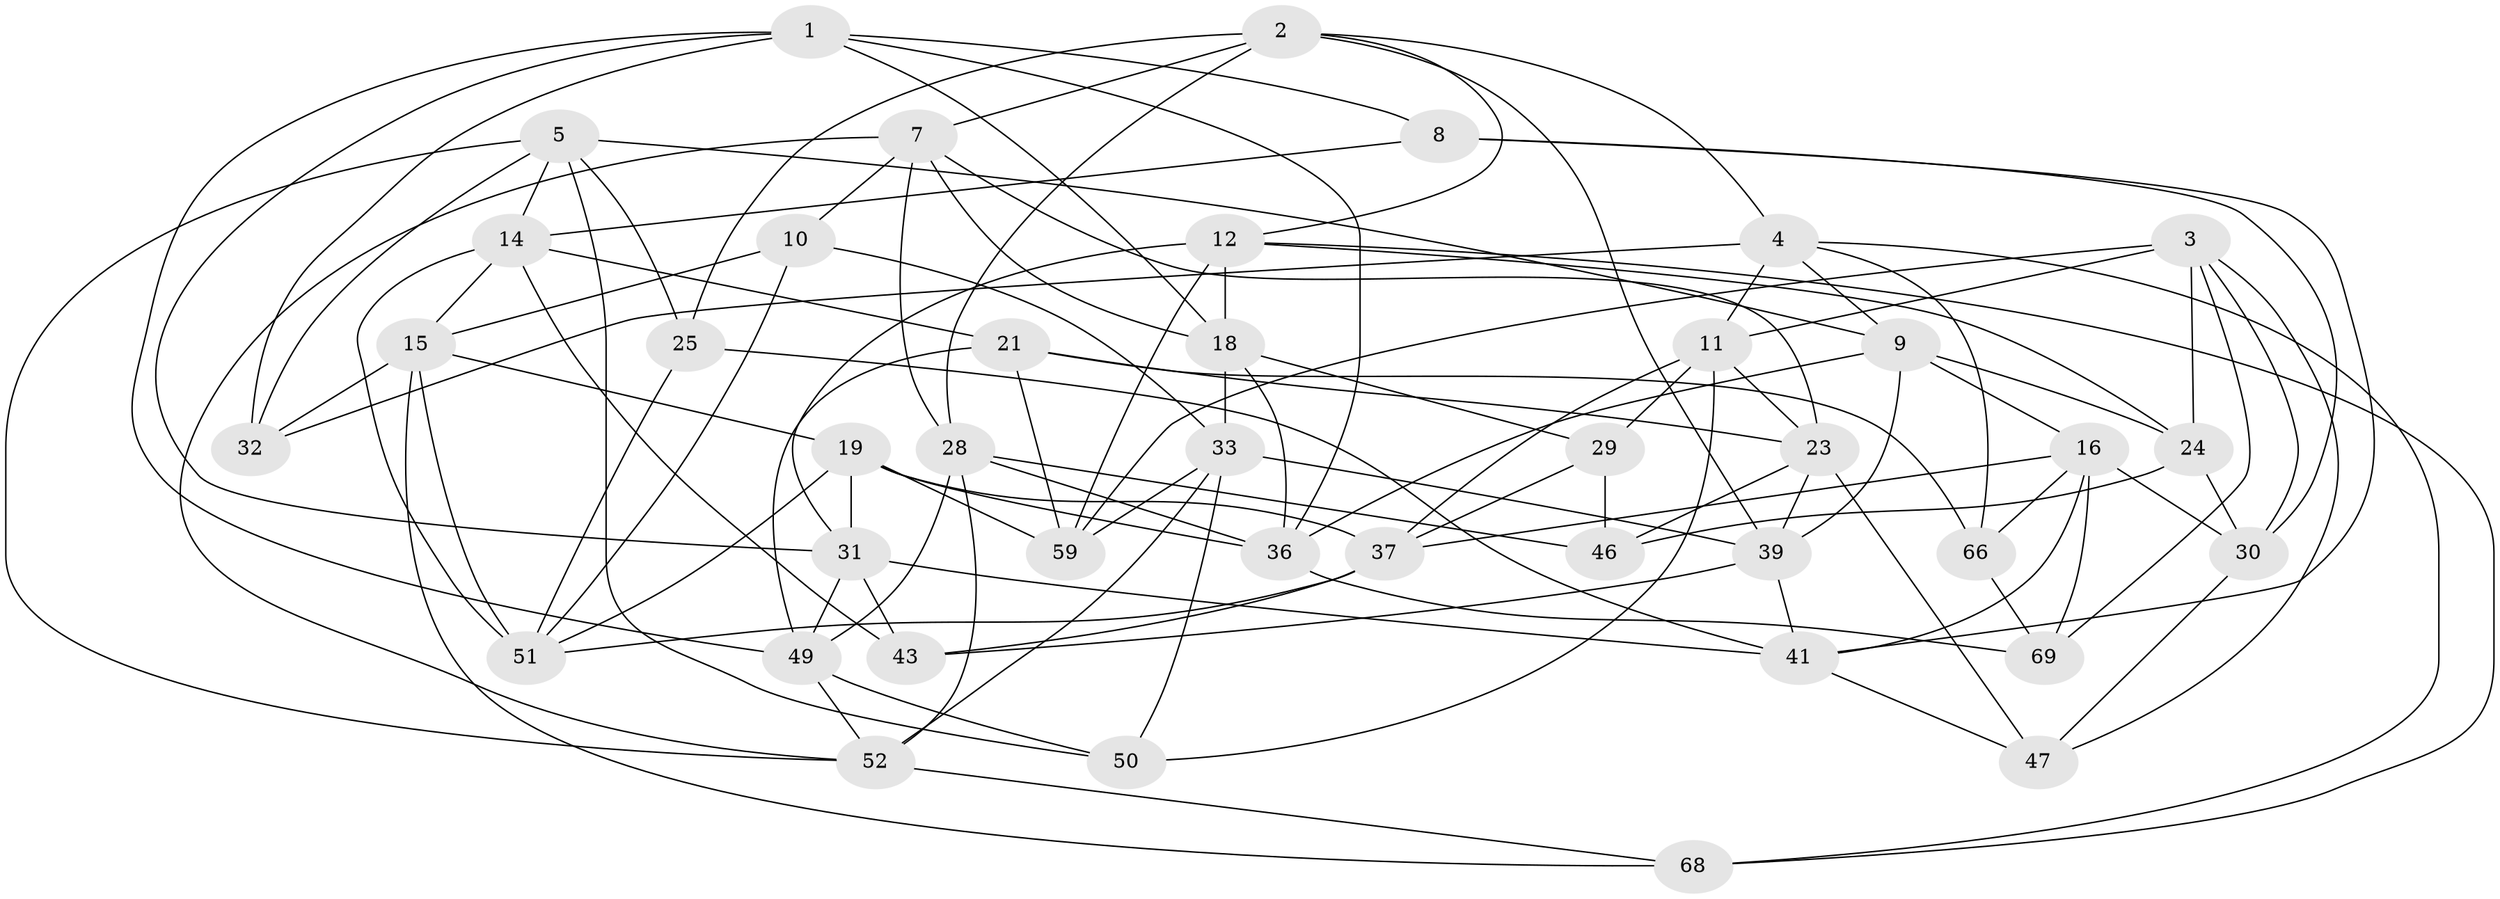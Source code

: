 // original degree distribution, {4: 1.0}
// Generated by graph-tools (version 1.1) at 2025/11/02/27/25 16:11:44]
// undirected, 41 vertices, 109 edges
graph export_dot {
graph [start="1"]
  node [color=gray90,style=filled];
  1 [super="+6"];
  2 [super="+17"];
  3 [super="+27"];
  4 [super="+42"];
  5 [super="+35"];
  7 [super="+13"];
  8;
  9 [super="+57"];
  10;
  11 [super="+55"];
  12 [super="+45"];
  14 [super="+20"];
  15 [super="+58"];
  16 [super="+34"];
  18 [super="+56"];
  19 [super="+22"];
  21 [super="+40"];
  23 [super="+26"];
  24 [super="+48"];
  25;
  28 [super="+54"];
  29;
  30 [super="+38"];
  31 [super="+44"];
  32;
  33 [super="+65"];
  36 [super="+53"];
  37 [super="+63"];
  39 [super="+64"];
  41 [super="+62"];
  43;
  46;
  47;
  49 [super="+70"];
  50;
  51 [super="+61"];
  52 [super="+60"];
  59 [super="+67"];
  66;
  68;
  69;
  1 -- 36;
  1 -- 49;
  1 -- 8;
  1 -- 32;
  1 -- 31;
  1 -- 18;
  2 -- 39;
  2 -- 12;
  2 -- 25;
  2 -- 4;
  2 -- 28;
  2 -- 7;
  3 -- 69;
  3 -- 30;
  3 -- 24;
  3 -- 11;
  3 -- 59;
  3 -- 47;
  4 -- 68;
  4 -- 32;
  4 -- 66;
  4 -- 9;
  4 -- 11;
  5 -- 25;
  5 -- 14;
  5 -- 52;
  5 -- 32;
  5 -- 9;
  5 -- 50;
  7 -- 52;
  7 -- 18;
  7 -- 23;
  7 -- 10;
  7 -- 28;
  8 -- 14;
  8 -- 41;
  8 -- 30;
  9 -- 16;
  9 -- 24;
  9 -- 39;
  9 -- 36;
  10 -- 33;
  10 -- 51;
  10 -- 15;
  11 -- 50;
  11 -- 23;
  11 -- 29;
  11 -- 37;
  12 -- 59;
  12 -- 18;
  12 -- 68;
  12 -- 24;
  12 -- 31;
  14 -- 15;
  14 -- 43;
  14 -- 51;
  14 -- 21;
  15 -- 32;
  15 -- 68;
  15 -- 19;
  15 -- 51;
  16 -- 66;
  16 -- 69;
  16 -- 30;
  16 -- 37;
  16 -- 41;
  18 -- 29;
  18 -- 33;
  18 -- 36;
  19 -- 59;
  19 -- 37;
  19 -- 51;
  19 -- 36;
  19 -- 31;
  21 -- 66;
  21 -- 59 [weight=2];
  21 -- 49;
  21 -- 23;
  23 -- 46;
  23 -- 39;
  23 -- 47;
  24 -- 30 [weight=2];
  24 -- 46;
  25 -- 41;
  25 -- 51;
  28 -- 46;
  28 -- 49;
  28 -- 52;
  28 -- 36;
  29 -- 46;
  29 -- 37;
  30 -- 47;
  31 -- 49;
  31 -- 41;
  31 -- 43;
  33 -- 50;
  33 -- 52;
  33 -- 39;
  33 -- 59;
  36 -- 69;
  37 -- 43;
  37 -- 51;
  39 -- 43;
  39 -- 41;
  41 -- 47;
  49 -- 50;
  49 -- 52;
  52 -- 68;
  66 -- 69;
}
